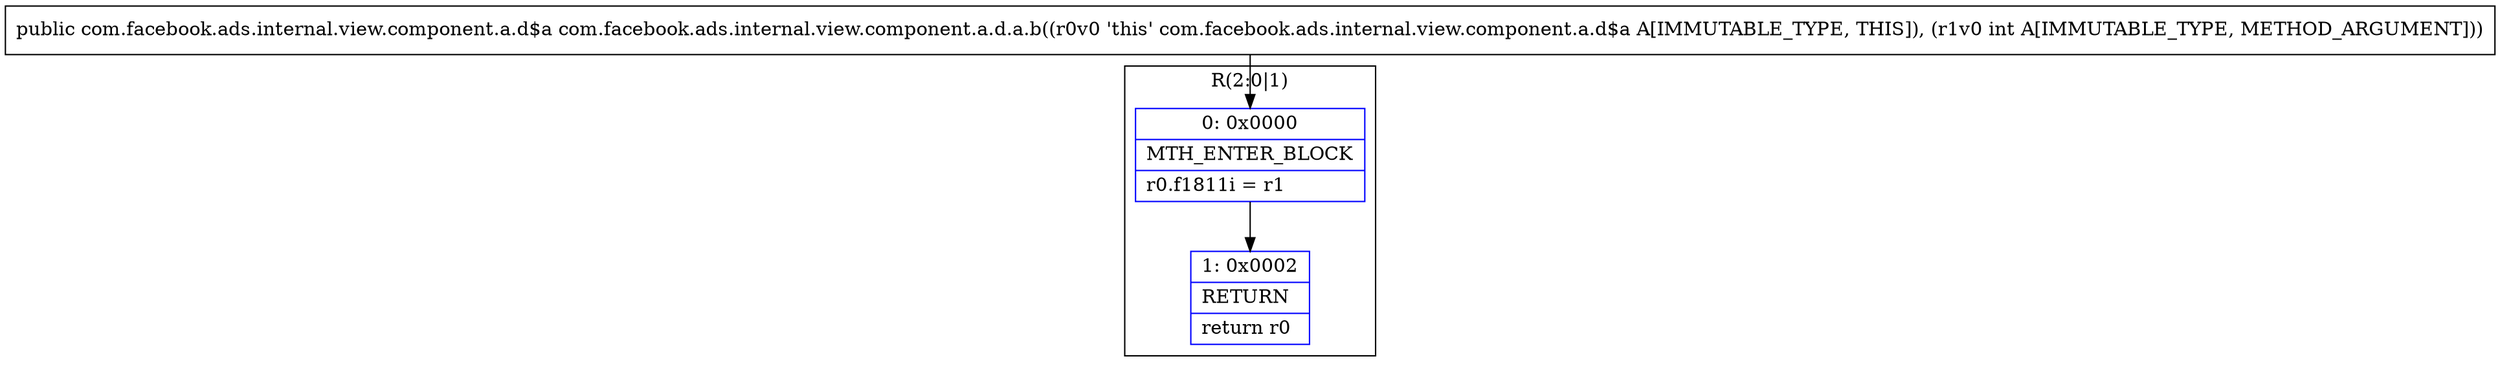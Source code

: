 digraph "CFG forcom.facebook.ads.internal.view.component.a.d.a.b(I)Lcom\/facebook\/ads\/internal\/view\/component\/a\/d$a;" {
subgraph cluster_Region_836441960 {
label = "R(2:0|1)";
node [shape=record,color=blue];
Node_0 [shape=record,label="{0\:\ 0x0000|MTH_ENTER_BLOCK\l|r0.f1811i = r1\l}"];
Node_1 [shape=record,label="{1\:\ 0x0002|RETURN\l|return r0\l}"];
}
MethodNode[shape=record,label="{public com.facebook.ads.internal.view.component.a.d$a com.facebook.ads.internal.view.component.a.d.a.b((r0v0 'this' com.facebook.ads.internal.view.component.a.d$a A[IMMUTABLE_TYPE, THIS]), (r1v0 int A[IMMUTABLE_TYPE, METHOD_ARGUMENT])) }"];
MethodNode -> Node_0;
Node_0 -> Node_1;
}

